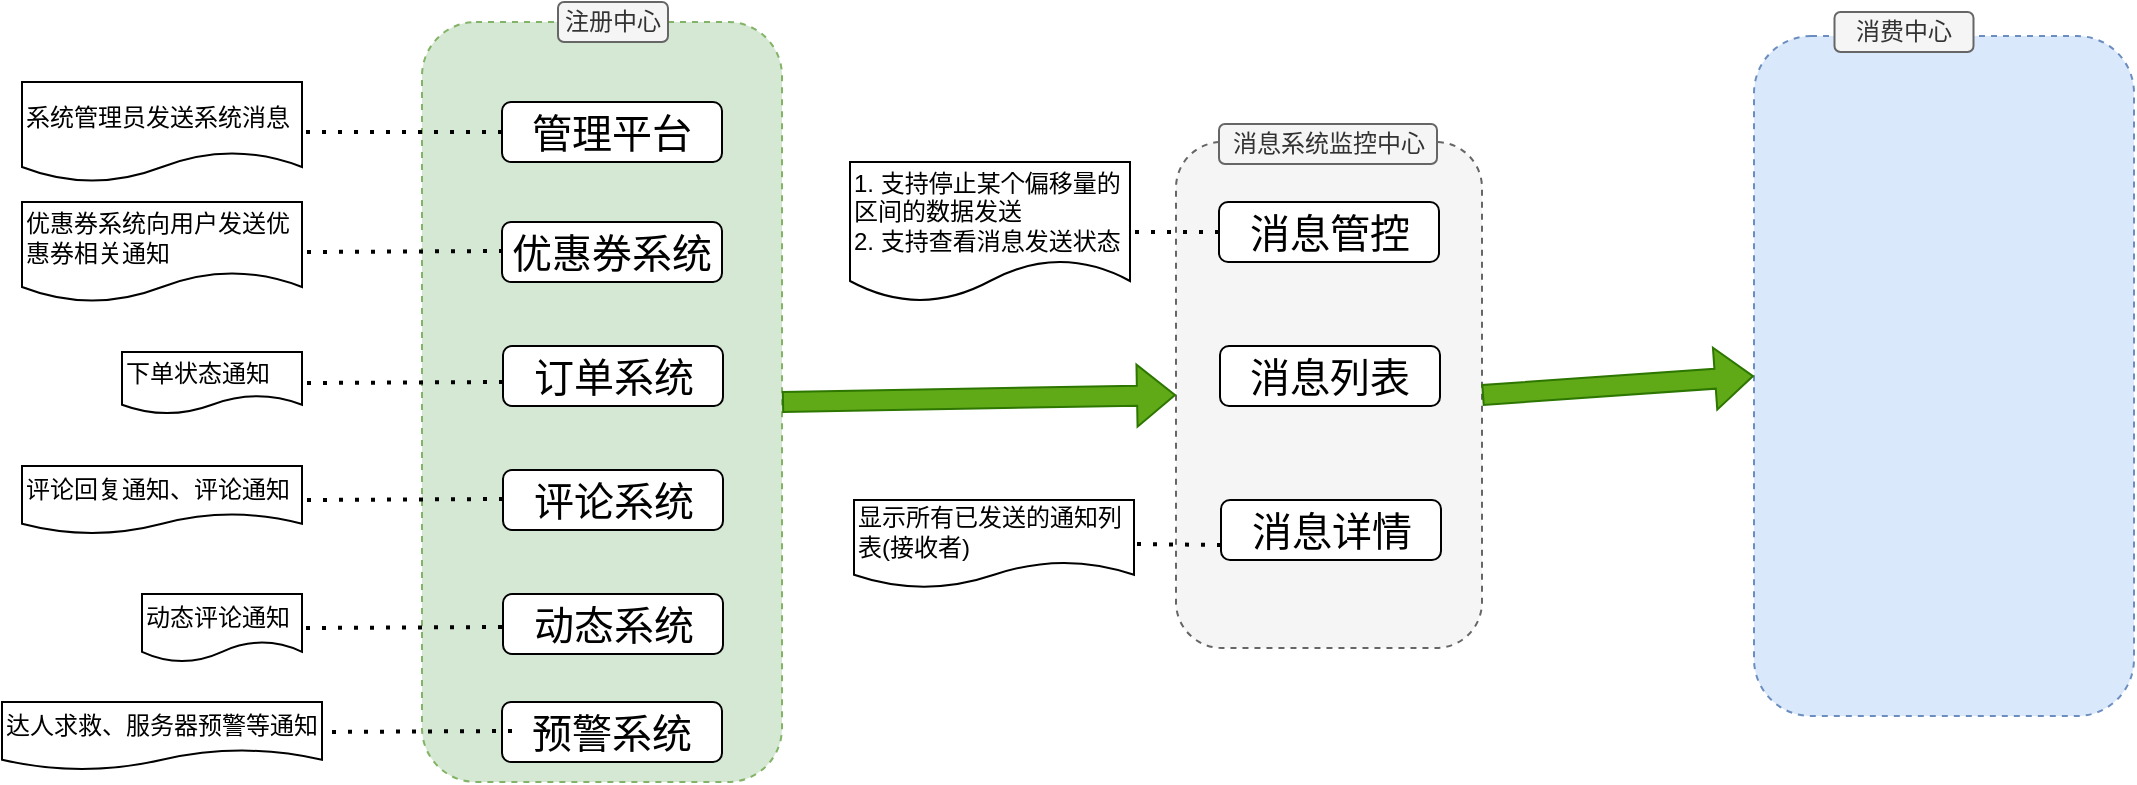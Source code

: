 <mxfile version="21.6.2" type="github">
  <diagram name="第 1 页" id="NAOGwRa4cKEJh-U7dT4i">
    <mxGraphModel dx="1781" dy="689" grid="1" gridSize="10" guides="1" tooltips="1" connect="1" arrows="1" fold="1" page="1" pageScale="1" pageWidth="827" pageHeight="1169" math="0" shadow="0">
      <root>
        <mxCell id="0" />
        <mxCell id="1" parent="0" />
        <mxCell id="M_dqpOYaqOXfzwQB8Ssg-3" value="" style="rounded=1;whiteSpace=wrap;html=1;dashed=1;fillColor=#d5e8d4;strokeColor=#82b366;" vertex="1" parent="1">
          <mxGeometry x="30" y="720" width="180" height="380" as="geometry" />
        </mxCell>
        <mxCell id="M_dqpOYaqOXfzwQB8Ssg-5" value="注册中心" style="rounded=1;whiteSpace=wrap;html=1;fillColor=#f5f5f5;fontColor=#333333;strokeColor=#666666;" vertex="1" parent="1">
          <mxGeometry x="98" y="710" width="55" height="20" as="geometry" />
        </mxCell>
        <mxCell id="M_dqpOYaqOXfzwQB8Ssg-6" value="&lt;font style=&quot;font-size: 20px;&quot;&gt;管理平台&lt;/font&gt;" style="rounded=1;whiteSpace=wrap;html=1;" vertex="1" parent="1">
          <mxGeometry x="70" y="760" width="110" height="30" as="geometry" />
        </mxCell>
        <mxCell id="M_dqpOYaqOXfzwQB8Ssg-7" value="&lt;font style=&quot;font-size: 20px;&quot;&gt;订单系统&lt;/font&gt;" style="rounded=1;whiteSpace=wrap;html=1;" vertex="1" parent="1">
          <mxGeometry x="70.5" y="882" width="110" height="30" as="geometry" />
        </mxCell>
        <mxCell id="M_dqpOYaqOXfzwQB8Ssg-8" value="&lt;font style=&quot;font-size: 20px;&quot;&gt;动态系统&lt;/font&gt;" style="rounded=1;whiteSpace=wrap;html=1;" vertex="1" parent="1">
          <mxGeometry x="70.5" y="1006" width="110" height="30" as="geometry" />
        </mxCell>
        <mxCell id="M_dqpOYaqOXfzwQB8Ssg-9" value="&lt;font style=&quot;font-size: 20px;&quot;&gt;评论系统&lt;/font&gt;" style="rounded=1;whiteSpace=wrap;html=1;" vertex="1" parent="1">
          <mxGeometry x="70.5" y="944" width="110" height="30" as="geometry" />
        </mxCell>
        <mxCell id="M_dqpOYaqOXfzwQB8Ssg-10" value="&lt;font style=&quot;font-size: 20px;&quot;&gt;优惠券系统&lt;/font&gt;" style="rounded=1;whiteSpace=wrap;html=1;" vertex="1" parent="1">
          <mxGeometry x="70" y="820" width="110" height="30" as="geometry" />
        </mxCell>
        <mxCell id="M_dqpOYaqOXfzwQB8Ssg-11" value="" style="endArrow=none;dashed=1;html=1;dashPattern=1 3;strokeWidth=2;rounded=0;exitX=0;exitY=0.5;exitDx=0;exitDy=0;entryX=1;entryY=0.5;entryDx=0;entryDy=0;" edge="1" parent="1" source="M_dqpOYaqOXfzwQB8Ssg-6" target="M_dqpOYaqOXfzwQB8Ssg-12">
          <mxGeometry width="50" height="50" relative="1" as="geometry">
            <mxPoint x="200" y="700" as="sourcePoint" />
            <mxPoint x="-10" y="775" as="targetPoint" />
          </mxGeometry>
        </mxCell>
        <mxCell id="M_dqpOYaqOXfzwQB8Ssg-12" value="系统管理员发送系统消息" style="shape=document;whiteSpace=wrap;html=1;boundedLbl=1;align=left;" vertex="1" parent="1">
          <mxGeometry x="-170" y="750" width="140" height="50" as="geometry" />
        </mxCell>
        <mxCell id="M_dqpOYaqOXfzwQB8Ssg-14" value="" style="rounded=1;whiteSpace=wrap;html=1;dashed=1;fillColor=#dae8fc;strokeColor=#6c8ebf;" vertex="1" parent="1">
          <mxGeometry x="696" y="727" width="190" height="340" as="geometry" />
        </mxCell>
        <mxCell id="M_dqpOYaqOXfzwQB8Ssg-15" value="" style="rounded=1;whiteSpace=wrap;html=1;dashed=1;fillColor=#f5f5f5;strokeColor=#666666;fontColor=#333333;" vertex="1" parent="1">
          <mxGeometry x="407" y="780" width="153" height="253" as="geometry" />
        </mxCell>
        <mxCell id="M_dqpOYaqOXfzwQB8Ssg-16" value="" style="endArrow=none;dashed=1;html=1;dashPattern=1 3;strokeWidth=2;rounded=0;exitX=0;exitY=0.5;exitDx=0;exitDy=0;" edge="1" parent="1">
          <mxGeometry width="50" height="50" relative="1" as="geometry">
            <mxPoint x="70.5" y="834.5" as="sourcePoint" />
            <mxPoint x="-29" y="835" as="targetPoint" />
          </mxGeometry>
        </mxCell>
        <mxCell id="M_dqpOYaqOXfzwQB8Ssg-17" value="优惠券系统向用户发送优惠券相关通知" style="shape=document;whiteSpace=wrap;html=1;boundedLbl=1;align=left;" vertex="1" parent="1">
          <mxGeometry x="-170" y="810" width="140" height="50" as="geometry" />
        </mxCell>
        <mxCell id="M_dqpOYaqOXfzwQB8Ssg-18" value="下单状态通知" style="shape=document;whiteSpace=wrap;html=1;boundedLbl=1;align=left;" vertex="1" parent="1">
          <mxGeometry x="-120" y="885" width="90" height="31" as="geometry" />
        </mxCell>
        <mxCell id="M_dqpOYaqOXfzwQB8Ssg-19" value="" style="endArrow=none;dashed=1;html=1;dashPattern=1 3;strokeWidth=2;rounded=0;exitX=0;exitY=0.5;exitDx=0;exitDy=0;entryX=1;entryY=0.5;entryDx=0;entryDy=0;" edge="1" parent="1" target="M_dqpOYaqOXfzwQB8Ssg-18">
          <mxGeometry width="50" height="50" relative="1" as="geometry">
            <mxPoint x="70.5" y="900" as="sourcePoint" />
            <mxPoint x="-29" y="900.5" as="targetPoint" />
          </mxGeometry>
        </mxCell>
        <mxCell id="M_dqpOYaqOXfzwQB8Ssg-20" value="评论回复通知、评论通知" style="shape=document;whiteSpace=wrap;html=1;boundedLbl=1;align=left;" vertex="1" parent="1">
          <mxGeometry x="-170" y="942" width="140" height="34" as="geometry" />
        </mxCell>
        <mxCell id="M_dqpOYaqOXfzwQB8Ssg-21" value="" style="endArrow=none;dashed=1;html=1;dashPattern=1 3;strokeWidth=2;rounded=0;exitX=0;exitY=0.5;exitDx=0;exitDy=0;entryX=1;entryY=0.5;entryDx=0;entryDy=0;" edge="1" parent="1" target="M_dqpOYaqOXfzwQB8Ssg-20">
          <mxGeometry width="50" height="50" relative="1" as="geometry">
            <mxPoint x="70.5" y="958.5" as="sourcePoint" />
            <mxPoint x="-30" y="959.5" as="targetPoint" />
          </mxGeometry>
        </mxCell>
        <mxCell id="M_dqpOYaqOXfzwQB8Ssg-22" value="&lt;font style=&quot;font-size: 20px;&quot;&gt;预警系统&lt;/font&gt;" style="rounded=1;whiteSpace=wrap;html=1;" vertex="1" parent="1">
          <mxGeometry x="70" y="1060" width="110" height="30" as="geometry" />
        </mxCell>
        <mxCell id="M_dqpOYaqOXfzwQB8Ssg-25" value="动态评论通知" style="shape=document;whiteSpace=wrap;html=1;boundedLbl=1;align=left;" vertex="1" parent="1">
          <mxGeometry x="-110" y="1006" width="80" height="34" as="geometry" />
        </mxCell>
        <mxCell id="M_dqpOYaqOXfzwQB8Ssg-26" value="" style="endArrow=none;dashed=1;html=1;dashPattern=1 3;strokeWidth=2;rounded=0;exitX=0;exitY=0.5;exitDx=0;exitDy=0;entryX=1;entryY=0.5;entryDx=0;entryDy=0;" edge="1" parent="1">
          <mxGeometry width="50" height="50" relative="1" as="geometry">
            <mxPoint x="70" y="1022.5" as="sourcePoint" />
            <mxPoint x="-30.5" y="1023" as="targetPoint" />
          </mxGeometry>
        </mxCell>
        <mxCell id="M_dqpOYaqOXfzwQB8Ssg-27" value="" style="endArrow=none;dashed=1;html=1;dashPattern=1 3;strokeWidth=2;rounded=0;exitX=0;exitY=0.5;exitDx=0;exitDy=0;entryX=1;entryY=0.5;entryDx=0;entryDy=0;" edge="1" parent="1">
          <mxGeometry width="50" height="50" relative="1" as="geometry">
            <mxPoint x="75" y="1074.5" as="sourcePoint" />
            <mxPoint x="-25.5" y="1075" as="targetPoint" />
          </mxGeometry>
        </mxCell>
        <mxCell id="M_dqpOYaqOXfzwQB8Ssg-28" value="达人求救、服务器预警等通知" style="shape=document;whiteSpace=wrap;html=1;boundedLbl=1;align=left;" vertex="1" parent="1">
          <mxGeometry x="-180" y="1060" width="160" height="34" as="geometry" />
        </mxCell>
        <mxCell id="M_dqpOYaqOXfzwQB8Ssg-29" value="消息系统监控中心" style="rounded=1;whiteSpace=wrap;html=1;fillColor=#f5f5f5;strokeColor=#666666;fontColor=#333333;" vertex="1" parent="1">
          <mxGeometry x="428.5" y="771" width="109" height="20" as="geometry" />
        </mxCell>
        <mxCell id="M_dqpOYaqOXfzwQB8Ssg-31" value="" style="shape=flexArrow;endArrow=classic;html=1;rounded=0;entryX=0;entryY=0.5;entryDx=0;entryDy=0;exitX=1;exitY=0.5;exitDx=0;exitDy=0;fillColor=#60a917;strokeColor=#2D7600;" edge="1" parent="1" source="M_dqpOYaqOXfzwQB8Ssg-3" target="M_dqpOYaqOXfzwQB8Ssg-15">
          <mxGeometry width="50" height="50" relative="1" as="geometry">
            <mxPoint x="220" y="911" as="sourcePoint" />
            <mxPoint x="285" y="791" as="targetPoint" />
          </mxGeometry>
        </mxCell>
        <mxCell id="M_dqpOYaqOXfzwQB8Ssg-32" value="&lt;span style=&quot;font-size: 20px;&quot;&gt;消息列表&lt;/span&gt;" style="rounded=1;whiteSpace=wrap;html=1;" vertex="1" parent="1">
          <mxGeometry x="429" y="882" width="110" height="30" as="geometry" />
        </mxCell>
        <mxCell id="M_dqpOYaqOXfzwQB8Ssg-33" value="消费中心" style="rounded=1;whiteSpace=wrap;html=1;fillColor=#f5f5f5;strokeColor=#666666;fontColor=#333333;" vertex="1" parent="1">
          <mxGeometry x="736.25" y="715" width="69.5" height="20" as="geometry" />
        </mxCell>
        <mxCell id="M_dqpOYaqOXfzwQB8Ssg-34" value="&lt;span style=&quot;font-size: 20px;&quot;&gt;消息管控&lt;/span&gt;" style="rounded=1;whiteSpace=wrap;html=1;" vertex="1" parent="1">
          <mxGeometry x="428.5" y="810" width="110" height="30" as="geometry" />
        </mxCell>
        <mxCell id="M_dqpOYaqOXfzwQB8Ssg-35" value="" style="endArrow=none;dashed=1;html=1;dashPattern=1 3;strokeWidth=2;rounded=0;exitX=0;exitY=0.5;exitDx=0;exitDy=0;entryX=1;entryY=0.5;entryDx=0;entryDy=0;" edge="1" parent="1" source="M_dqpOYaqOXfzwQB8Ssg-34" target="M_dqpOYaqOXfzwQB8Ssg-36">
          <mxGeometry width="50" height="50" relative="1" as="geometry">
            <mxPoint x="446.5" y="881" as="sourcePoint" />
            <mxPoint x="391" y="881" as="targetPoint" />
          </mxGeometry>
        </mxCell>
        <mxCell id="M_dqpOYaqOXfzwQB8Ssg-36" value="1. 支持停止某个偏移量的区间的数据发送&lt;br&gt;2. 支持查看消息发送状态" style="shape=document;whiteSpace=wrap;html=1;boundedLbl=1;align=left;" vertex="1" parent="1">
          <mxGeometry x="244" y="790" width="140" height="70" as="geometry" />
        </mxCell>
        <mxCell id="M_dqpOYaqOXfzwQB8Ssg-37" value="&lt;span style=&quot;font-size: 20px;&quot;&gt;消息详情&lt;/span&gt;" style="rounded=1;whiteSpace=wrap;html=1;" vertex="1" parent="1">
          <mxGeometry x="429.5" y="959" width="110" height="30" as="geometry" />
        </mxCell>
        <mxCell id="M_dqpOYaqOXfzwQB8Ssg-38" value="显示所有已发送的通知列表(接收者)" style="shape=document;whiteSpace=wrap;html=1;boundedLbl=1;align=left;" vertex="1" parent="1">
          <mxGeometry x="246" y="959" width="140" height="44" as="geometry" />
        </mxCell>
        <mxCell id="M_dqpOYaqOXfzwQB8Ssg-40" value="" style="endArrow=none;dashed=1;html=1;dashPattern=1 3;strokeWidth=2;rounded=0;exitX=0;exitY=0.75;exitDx=0;exitDy=0;entryX=1;entryY=0.5;entryDx=0;entryDy=0;" edge="1" parent="1" source="M_dqpOYaqOXfzwQB8Ssg-37" target="M_dqpOYaqOXfzwQB8Ssg-38">
          <mxGeometry width="50" height="50" relative="1" as="geometry">
            <mxPoint x="449.5" y="992.5" as="sourcePoint" />
            <mxPoint x="394" y="992.5" as="targetPoint" />
          </mxGeometry>
        </mxCell>
        <mxCell id="M_dqpOYaqOXfzwQB8Ssg-41" value="" style="shape=flexArrow;endArrow=classic;html=1;rounded=0;entryX=0;entryY=0.5;entryDx=0;entryDy=0;exitX=1;exitY=0.5;exitDx=0;exitDy=0;fillColor=#60a917;strokeColor=#2D7600;" edge="1" parent="1" source="M_dqpOYaqOXfzwQB8Ssg-15" target="M_dqpOYaqOXfzwQB8Ssg-14">
          <mxGeometry width="50" height="50" relative="1" as="geometry">
            <mxPoint x="567.25" y="899" as="sourcePoint" />
            <mxPoint x="730.25" y="895" as="targetPoint" />
          </mxGeometry>
        </mxCell>
      </root>
    </mxGraphModel>
  </diagram>
</mxfile>
